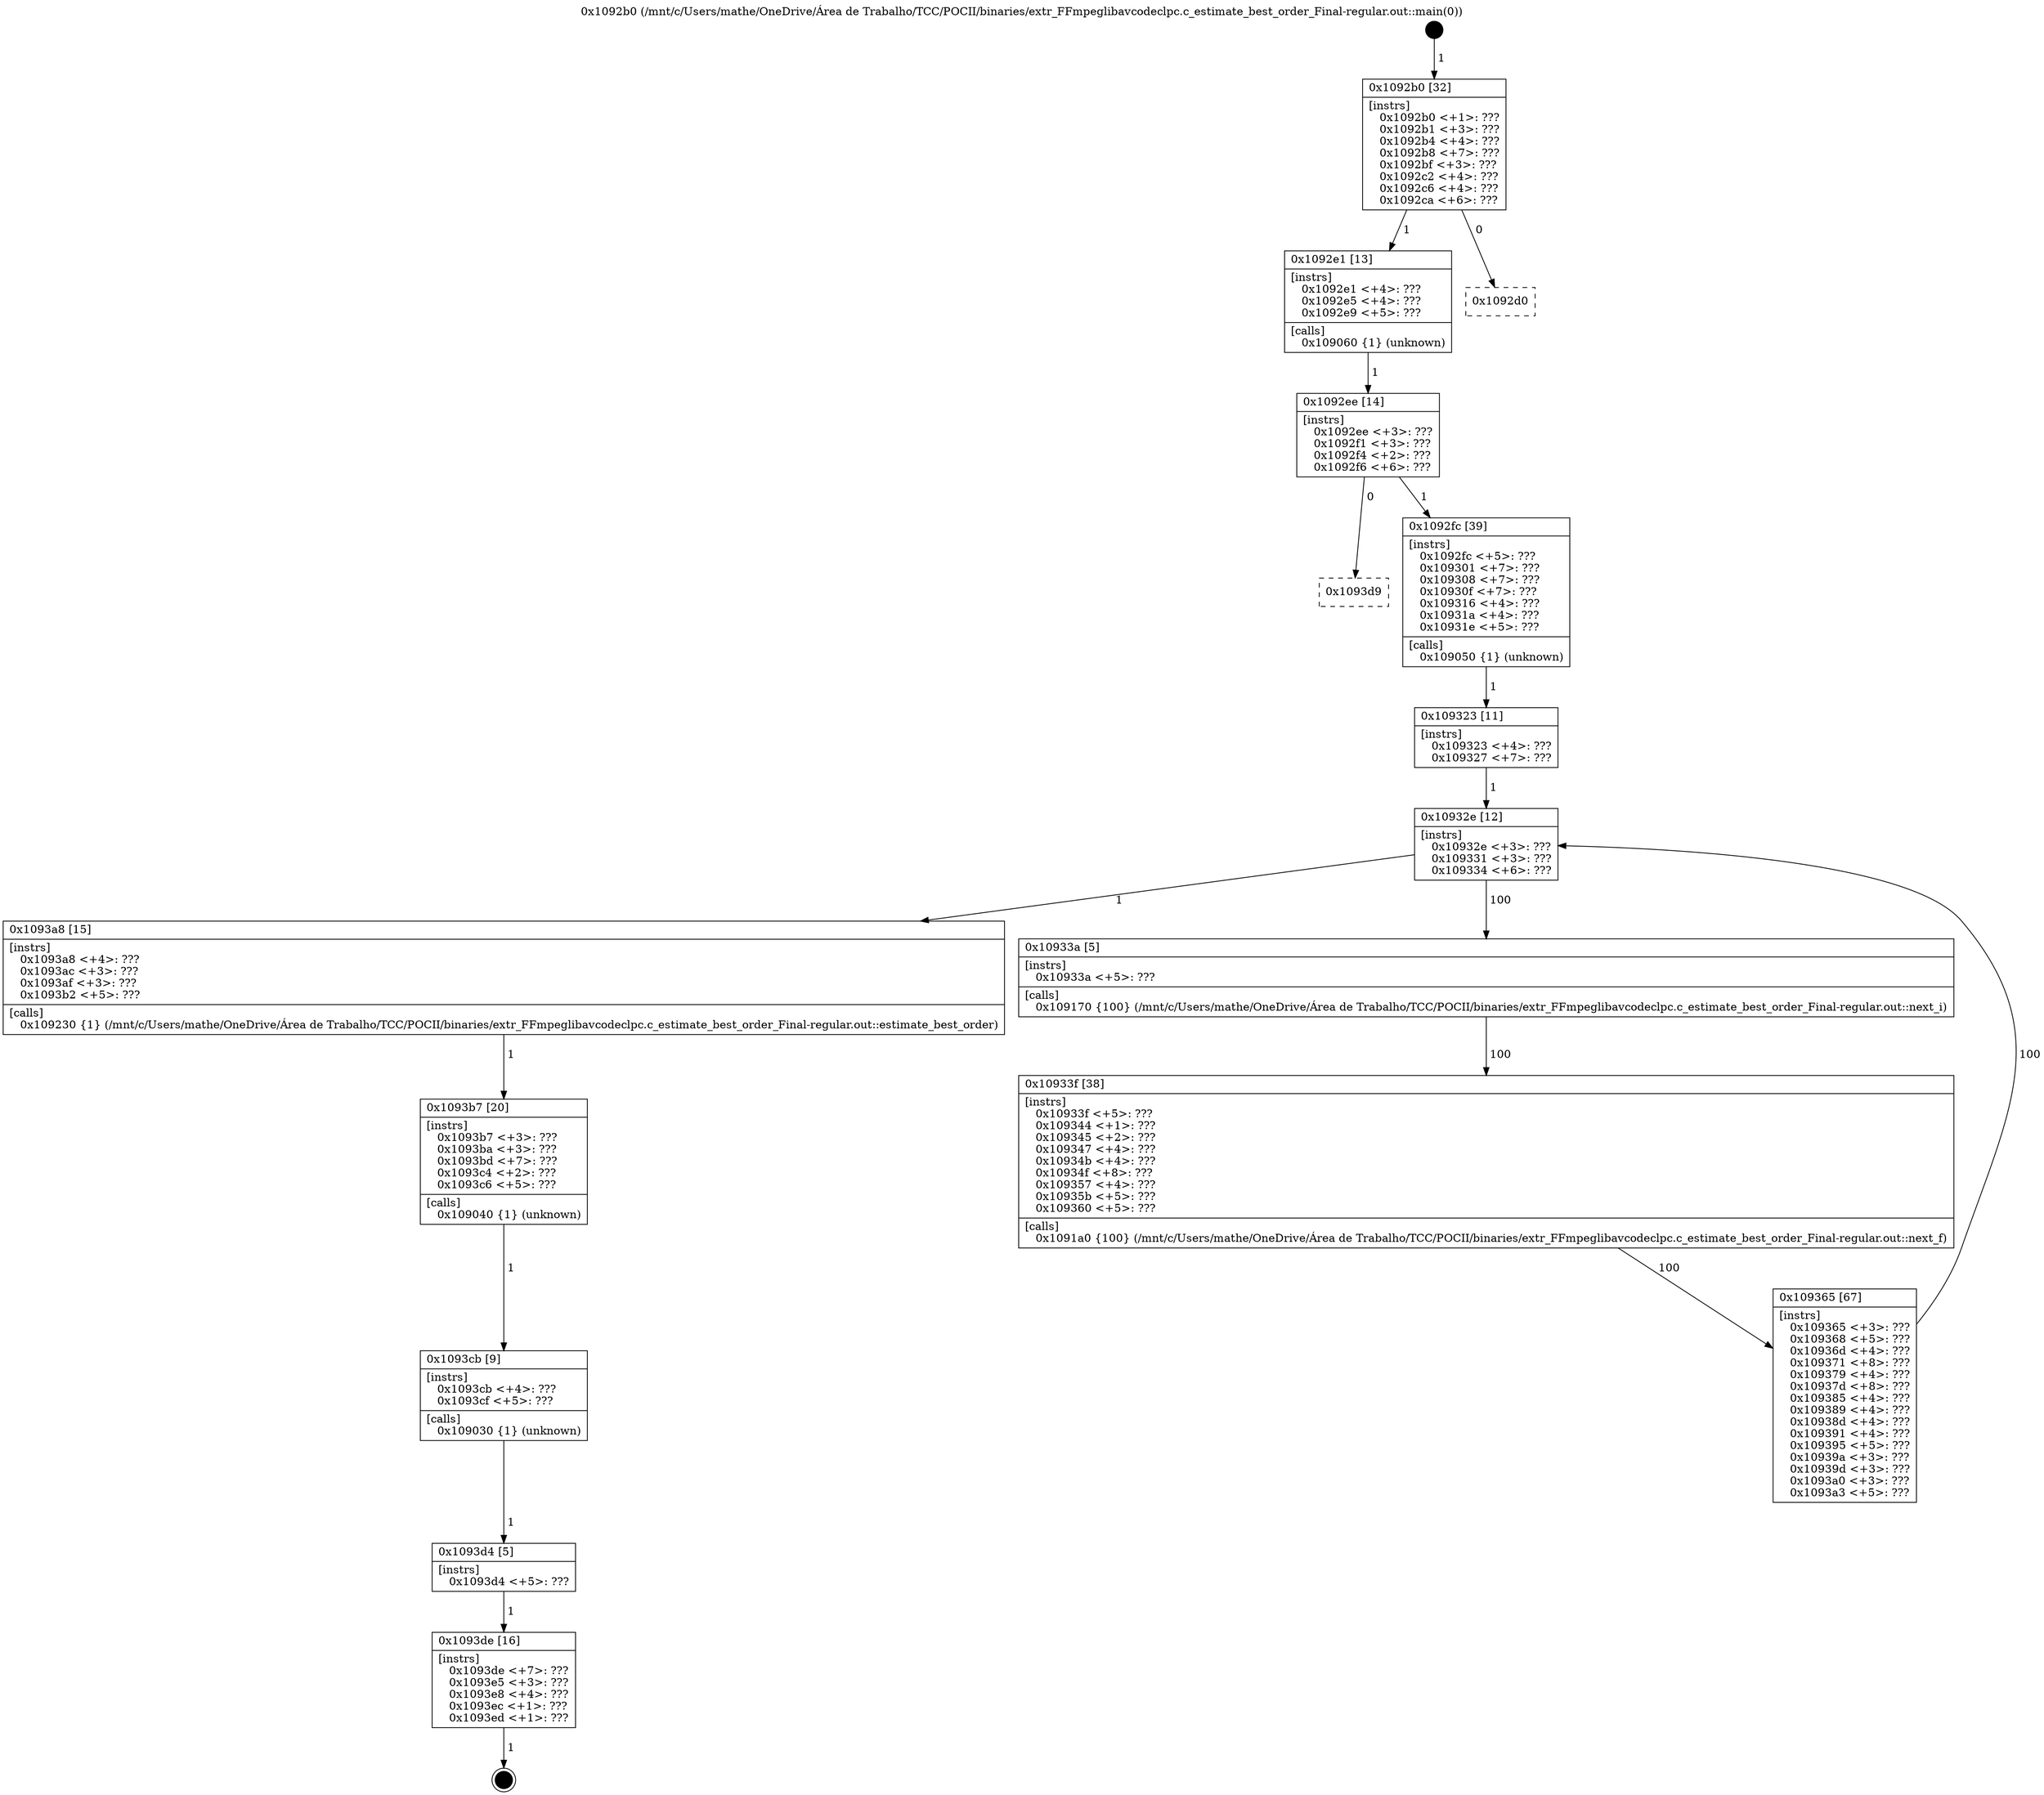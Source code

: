 digraph "0x1092b0" {
  label = "0x1092b0 (/mnt/c/Users/mathe/OneDrive/Área de Trabalho/TCC/POCII/binaries/extr_FFmpeglibavcodeclpc.c_estimate_best_order_Final-regular.out::main(0))"
  labelloc = "t"
  node[shape=record]

  Entry [label="",width=0.3,height=0.3,shape=circle,fillcolor=black,style=filled]
  "0x1092b0" [label="{
     0x1092b0 [32]\l
     | [instrs]\l
     &nbsp;&nbsp;0x1092b0 \<+1\>: ???\l
     &nbsp;&nbsp;0x1092b1 \<+3\>: ???\l
     &nbsp;&nbsp;0x1092b4 \<+4\>: ???\l
     &nbsp;&nbsp;0x1092b8 \<+7\>: ???\l
     &nbsp;&nbsp;0x1092bf \<+3\>: ???\l
     &nbsp;&nbsp;0x1092c2 \<+4\>: ???\l
     &nbsp;&nbsp;0x1092c6 \<+4\>: ???\l
     &nbsp;&nbsp;0x1092ca \<+6\>: ???\l
  }"]
  "0x1092e1" [label="{
     0x1092e1 [13]\l
     | [instrs]\l
     &nbsp;&nbsp;0x1092e1 \<+4\>: ???\l
     &nbsp;&nbsp;0x1092e5 \<+4\>: ???\l
     &nbsp;&nbsp;0x1092e9 \<+5\>: ???\l
     | [calls]\l
     &nbsp;&nbsp;0x109060 \{1\} (unknown)\l
  }"]
  "0x1092d0" [label="{
     0x1092d0\l
  }", style=dashed]
  "0x1092ee" [label="{
     0x1092ee [14]\l
     | [instrs]\l
     &nbsp;&nbsp;0x1092ee \<+3\>: ???\l
     &nbsp;&nbsp;0x1092f1 \<+3\>: ???\l
     &nbsp;&nbsp;0x1092f4 \<+2\>: ???\l
     &nbsp;&nbsp;0x1092f6 \<+6\>: ???\l
  }"]
  "0x1093d9" [label="{
     0x1093d9\l
  }", style=dashed]
  "0x1092fc" [label="{
     0x1092fc [39]\l
     | [instrs]\l
     &nbsp;&nbsp;0x1092fc \<+5\>: ???\l
     &nbsp;&nbsp;0x109301 \<+7\>: ???\l
     &nbsp;&nbsp;0x109308 \<+7\>: ???\l
     &nbsp;&nbsp;0x10930f \<+7\>: ???\l
     &nbsp;&nbsp;0x109316 \<+4\>: ???\l
     &nbsp;&nbsp;0x10931a \<+4\>: ???\l
     &nbsp;&nbsp;0x10931e \<+5\>: ???\l
     | [calls]\l
     &nbsp;&nbsp;0x109050 \{1\} (unknown)\l
  }"]
  Exit [label="",width=0.3,height=0.3,shape=circle,fillcolor=black,style=filled,peripheries=2]
  "0x10932e" [label="{
     0x10932e [12]\l
     | [instrs]\l
     &nbsp;&nbsp;0x10932e \<+3\>: ???\l
     &nbsp;&nbsp;0x109331 \<+3\>: ???\l
     &nbsp;&nbsp;0x109334 \<+6\>: ???\l
  }"]
  "0x1093a8" [label="{
     0x1093a8 [15]\l
     | [instrs]\l
     &nbsp;&nbsp;0x1093a8 \<+4\>: ???\l
     &nbsp;&nbsp;0x1093ac \<+3\>: ???\l
     &nbsp;&nbsp;0x1093af \<+3\>: ???\l
     &nbsp;&nbsp;0x1093b2 \<+5\>: ???\l
     | [calls]\l
     &nbsp;&nbsp;0x109230 \{1\} (/mnt/c/Users/mathe/OneDrive/Área de Trabalho/TCC/POCII/binaries/extr_FFmpeglibavcodeclpc.c_estimate_best_order_Final-regular.out::estimate_best_order)\l
  }"]
  "0x10933a" [label="{
     0x10933a [5]\l
     | [instrs]\l
     &nbsp;&nbsp;0x10933a \<+5\>: ???\l
     | [calls]\l
     &nbsp;&nbsp;0x109170 \{100\} (/mnt/c/Users/mathe/OneDrive/Área de Trabalho/TCC/POCII/binaries/extr_FFmpeglibavcodeclpc.c_estimate_best_order_Final-regular.out::next_i)\l
  }"]
  "0x10933f" [label="{
     0x10933f [38]\l
     | [instrs]\l
     &nbsp;&nbsp;0x10933f \<+5\>: ???\l
     &nbsp;&nbsp;0x109344 \<+1\>: ???\l
     &nbsp;&nbsp;0x109345 \<+2\>: ???\l
     &nbsp;&nbsp;0x109347 \<+4\>: ???\l
     &nbsp;&nbsp;0x10934b \<+4\>: ???\l
     &nbsp;&nbsp;0x10934f \<+8\>: ???\l
     &nbsp;&nbsp;0x109357 \<+4\>: ???\l
     &nbsp;&nbsp;0x10935b \<+5\>: ???\l
     &nbsp;&nbsp;0x109360 \<+5\>: ???\l
     | [calls]\l
     &nbsp;&nbsp;0x1091a0 \{100\} (/mnt/c/Users/mathe/OneDrive/Área de Trabalho/TCC/POCII/binaries/extr_FFmpeglibavcodeclpc.c_estimate_best_order_Final-regular.out::next_f)\l
  }"]
  "0x109365" [label="{
     0x109365 [67]\l
     | [instrs]\l
     &nbsp;&nbsp;0x109365 \<+3\>: ???\l
     &nbsp;&nbsp;0x109368 \<+5\>: ???\l
     &nbsp;&nbsp;0x10936d \<+4\>: ???\l
     &nbsp;&nbsp;0x109371 \<+8\>: ???\l
     &nbsp;&nbsp;0x109379 \<+4\>: ???\l
     &nbsp;&nbsp;0x10937d \<+8\>: ???\l
     &nbsp;&nbsp;0x109385 \<+4\>: ???\l
     &nbsp;&nbsp;0x109389 \<+4\>: ???\l
     &nbsp;&nbsp;0x10938d \<+4\>: ???\l
     &nbsp;&nbsp;0x109391 \<+4\>: ???\l
     &nbsp;&nbsp;0x109395 \<+5\>: ???\l
     &nbsp;&nbsp;0x10939a \<+3\>: ???\l
     &nbsp;&nbsp;0x10939d \<+3\>: ???\l
     &nbsp;&nbsp;0x1093a0 \<+3\>: ???\l
     &nbsp;&nbsp;0x1093a3 \<+5\>: ???\l
  }"]
  "0x109323" [label="{
     0x109323 [11]\l
     | [instrs]\l
     &nbsp;&nbsp;0x109323 \<+4\>: ???\l
     &nbsp;&nbsp;0x109327 \<+7\>: ???\l
  }"]
  "0x1093b7" [label="{
     0x1093b7 [20]\l
     | [instrs]\l
     &nbsp;&nbsp;0x1093b7 \<+3\>: ???\l
     &nbsp;&nbsp;0x1093ba \<+3\>: ???\l
     &nbsp;&nbsp;0x1093bd \<+7\>: ???\l
     &nbsp;&nbsp;0x1093c4 \<+2\>: ???\l
     &nbsp;&nbsp;0x1093c6 \<+5\>: ???\l
     | [calls]\l
     &nbsp;&nbsp;0x109040 \{1\} (unknown)\l
  }"]
  "0x1093cb" [label="{
     0x1093cb [9]\l
     | [instrs]\l
     &nbsp;&nbsp;0x1093cb \<+4\>: ???\l
     &nbsp;&nbsp;0x1093cf \<+5\>: ???\l
     | [calls]\l
     &nbsp;&nbsp;0x109030 \{1\} (unknown)\l
  }"]
  "0x1093d4" [label="{
     0x1093d4 [5]\l
     | [instrs]\l
     &nbsp;&nbsp;0x1093d4 \<+5\>: ???\l
  }"]
  "0x1093de" [label="{
     0x1093de [16]\l
     | [instrs]\l
     &nbsp;&nbsp;0x1093de \<+7\>: ???\l
     &nbsp;&nbsp;0x1093e5 \<+3\>: ???\l
     &nbsp;&nbsp;0x1093e8 \<+4\>: ???\l
     &nbsp;&nbsp;0x1093ec \<+1\>: ???\l
     &nbsp;&nbsp;0x1093ed \<+1\>: ???\l
  }"]
  Entry -> "0x1092b0" [label=" 1"]
  "0x1092b0" -> "0x1092e1" [label=" 1"]
  "0x1092b0" -> "0x1092d0" [label=" 0"]
  "0x1092e1" -> "0x1092ee" [label=" 1"]
  "0x1092ee" -> "0x1093d9" [label=" 0"]
  "0x1092ee" -> "0x1092fc" [label=" 1"]
  "0x1093de" -> Exit [label=" 1"]
  "0x1092fc" -> "0x109323" [label=" 1"]
  "0x10932e" -> "0x1093a8" [label=" 1"]
  "0x10932e" -> "0x10933a" [label=" 100"]
  "0x10933a" -> "0x10933f" [label=" 100"]
  "0x10933f" -> "0x109365" [label=" 100"]
  "0x109323" -> "0x10932e" [label=" 1"]
  "0x109365" -> "0x10932e" [label=" 100"]
  "0x1093a8" -> "0x1093b7" [label=" 1"]
  "0x1093b7" -> "0x1093cb" [label=" 1"]
  "0x1093cb" -> "0x1093d4" [label=" 1"]
  "0x1093d4" -> "0x1093de" [label=" 1"]
}
